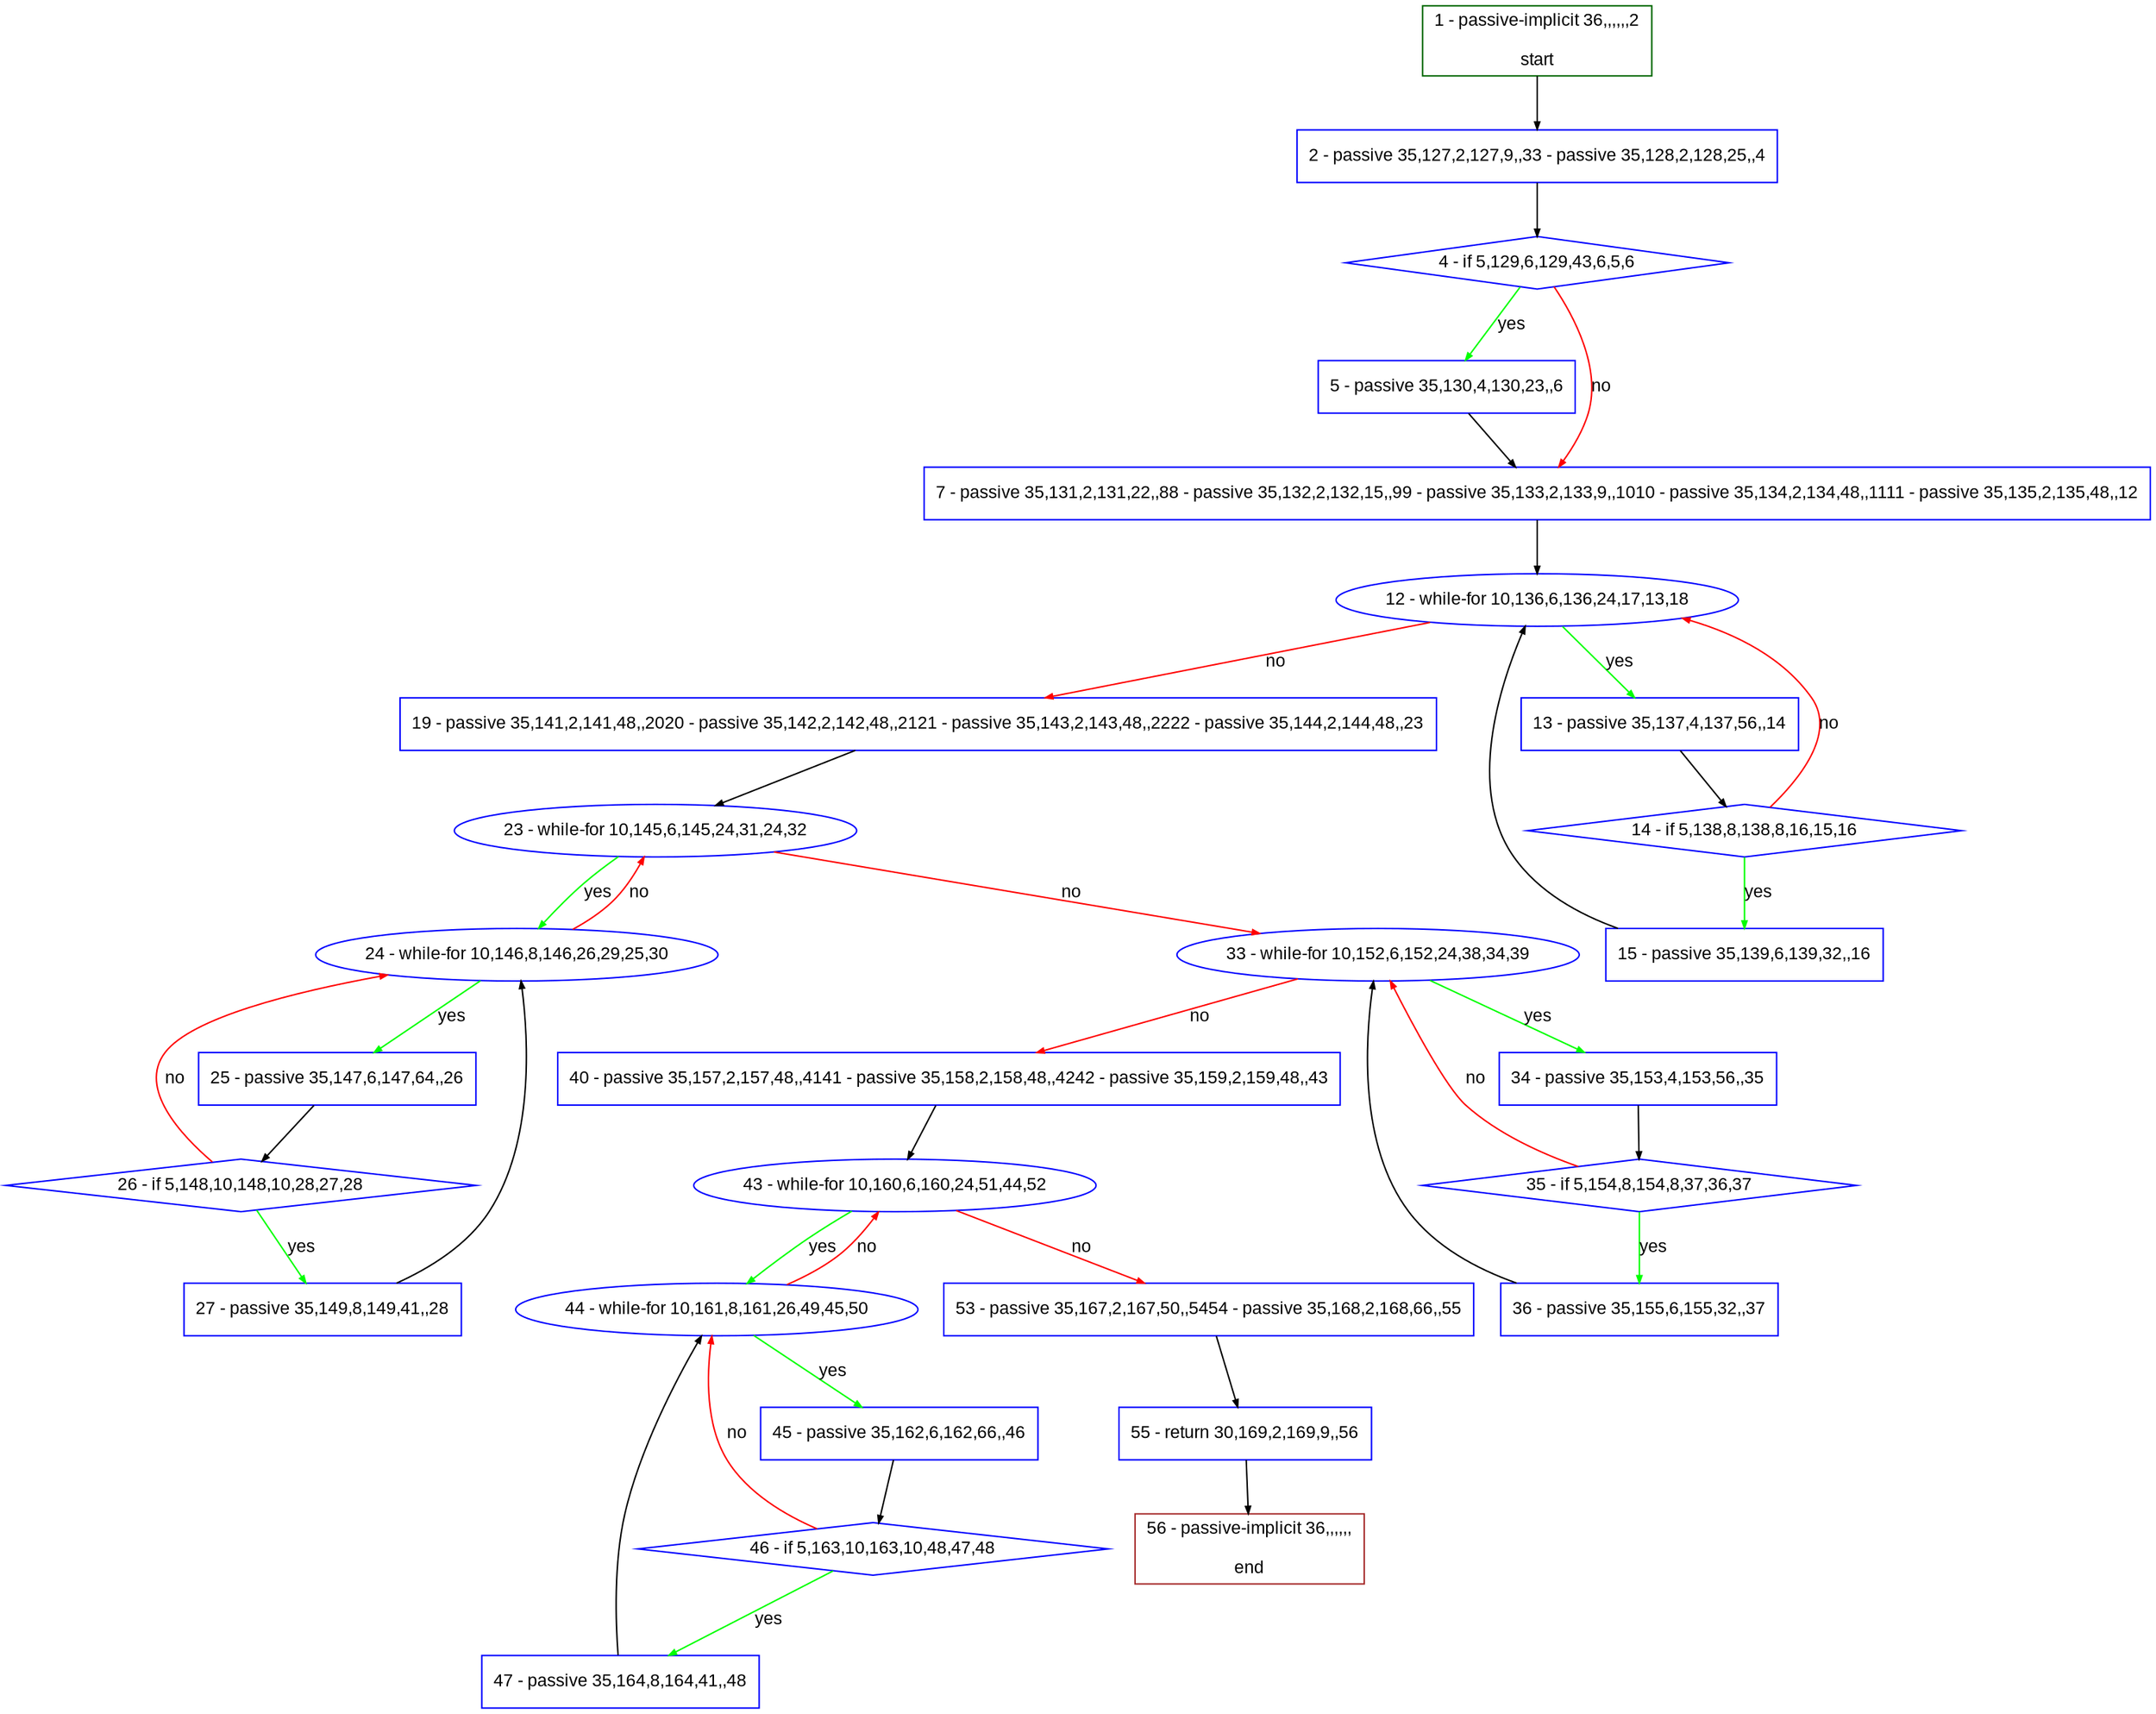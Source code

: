 digraph "" {
  graph [pack="true", label="", fontsize="12", packmode="clust", fontname="Arial", fillcolor="#FFFFCC", bgcolor="white", style="rounded,filled", compound="true"];
  node [node_initialized="no", label="", color="grey", fontsize="12", fillcolor="white", fontname="Arial", style="filled", shape="rectangle", compound="true", fixedsize="false"];
  edge [fontcolor="black", arrowhead="normal", arrowtail="none", arrowsize="0.5", ltail="", label="", color="black", fontsize="12", lhead="", fontname="Arial", dir="forward", compound="true"];
  __N1 [label="2 - passive 35,127,2,127,9,,33 - passive 35,128,2,128,25,,4", color="#0000ff", fillcolor="#ffffff", style="filled", shape="box"];
  __N2 [label="1 - passive-implicit 36,,,,,,2\n\nstart", color="#006400", fillcolor="#ffffff", style="filled", shape="box"];
  __N3 [label="4 - if 5,129,6,129,43,6,5,6", color="#0000ff", fillcolor="#ffffff", style="filled", shape="diamond"];
  __N4 [label="5 - passive 35,130,4,130,23,,6", color="#0000ff", fillcolor="#ffffff", style="filled", shape="box"];
  __N5 [label="7 - passive 35,131,2,131,22,,88 - passive 35,132,2,132,15,,99 - passive 35,133,2,133,9,,1010 - passive 35,134,2,134,48,,1111 - passive 35,135,2,135,48,,12", color="#0000ff", fillcolor="#ffffff", style="filled", shape="box"];
  __N6 [label="12 - while-for 10,136,6,136,24,17,13,18", color="#0000ff", fillcolor="#ffffff", style="filled", shape="oval"];
  __N7 [label="13 - passive 35,137,4,137,56,,14", color="#0000ff", fillcolor="#ffffff", style="filled", shape="box"];
  __N8 [label="19 - passive 35,141,2,141,48,,2020 - passive 35,142,2,142,48,,2121 - passive 35,143,2,143,48,,2222 - passive 35,144,2,144,48,,23", color="#0000ff", fillcolor="#ffffff", style="filled", shape="box"];
  __N9 [label="14 - if 5,138,8,138,8,16,15,16", color="#0000ff", fillcolor="#ffffff", style="filled", shape="diamond"];
  __N10 [label="15 - passive 35,139,6,139,32,,16", color="#0000ff", fillcolor="#ffffff", style="filled", shape="box"];
  __N11 [label="23 - while-for 10,145,6,145,24,31,24,32", color="#0000ff", fillcolor="#ffffff", style="filled", shape="oval"];
  __N12 [label="24 - while-for 10,146,8,146,26,29,25,30", color="#0000ff", fillcolor="#ffffff", style="filled", shape="oval"];
  __N13 [label="33 - while-for 10,152,6,152,24,38,34,39", color="#0000ff", fillcolor="#ffffff", style="filled", shape="oval"];
  __N14 [label="25 - passive 35,147,6,147,64,,26", color="#0000ff", fillcolor="#ffffff", style="filled", shape="box"];
  __N15 [label="26 - if 5,148,10,148,10,28,27,28", color="#0000ff", fillcolor="#ffffff", style="filled", shape="diamond"];
  __N16 [label="27 - passive 35,149,8,149,41,,28", color="#0000ff", fillcolor="#ffffff", style="filled", shape="box"];
  __N17 [label="34 - passive 35,153,4,153,56,,35", color="#0000ff", fillcolor="#ffffff", style="filled", shape="box"];
  __N18 [label="40 - passive 35,157,2,157,48,,4141 - passive 35,158,2,158,48,,4242 - passive 35,159,2,159,48,,43", color="#0000ff", fillcolor="#ffffff", style="filled", shape="box"];
  __N19 [label="35 - if 5,154,8,154,8,37,36,37", color="#0000ff", fillcolor="#ffffff", style="filled", shape="diamond"];
  __N20 [label="36 - passive 35,155,6,155,32,,37", color="#0000ff", fillcolor="#ffffff", style="filled", shape="box"];
  __N21 [label="43 - while-for 10,160,6,160,24,51,44,52", color="#0000ff", fillcolor="#ffffff", style="filled", shape="oval"];
  __N22 [label="44 - while-for 10,161,8,161,26,49,45,50", color="#0000ff", fillcolor="#ffffff", style="filled", shape="oval"];
  __N23 [label="53 - passive 35,167,2,167,50,,5454 - passive 35,168,2,168,66,,55", color="#0000ff", fillcolor="#ffffff", style="filled", shape="box"];
  __N24 [label="45 - passive 35,162,6,162,66,,46", color="#0000ff", fillcolor="#ffffff", style="filled", shape="box"];
  __N25 [label="46 - if 5,163,10,163,10,48,47,48", color="#0000ff", fillcolor="#ffffff", style="filled", shape="diamond"];
  __N26 [label="47 - passive 35,164,8,164,41,,48", color="#0000ff", fillcolor="#ffffff", style="filled", shape="box"];
  __N27 [label="55 - return 30,169,2,169,9,,56", color="#0000ff", fillcolor="#ffffff", style="filled", shape="box"];
  __N28 [label="56 - passive-implicit 36,,,,,,\n\nend", color="#a52a2a", fillcolor="#ffffff", style="filled", shape="box"];
  __N2 -> __N1 [arrowhead="normal", arrowtail="none", color="#000000", label="", dir="forward"];
  __N1 -> __N3 [arrowhead="normal", arrowtail="none", color="#000000", label="", dir="forward"];
  __N3 -> __N4 [arrowhead="normal", arrowtail="none", color="#00ff00", label="yes", dir="forward"];
  __N3 -> __N5 [arrowhead="normal", arrowtail="none", color="#ff0000", label="no", dir="forward"];
  __N4 -> __N5 [arrowhead="normal", arrowtail="none", color="#000000", label="", dir="forward"];
  __N5 -> __N6 [arrowhead="normal", arrowtail="none", color="#000000", label="", dir="forward"];
  __N6 -> __N7 [arrowhead="normal", arrowtail="none", color="#00ff00", label="yes", dir="forward"];
  __N6 -> __N8 [arrowhead="normal", arrowtail="none", color="#ff0000", label="no", dir="forward"];
  __N7 -> __N9 [arrowhead="normal", arrowtail="none", color="#000000", label="", dir="forward"];
  __N9 -> __N6 [arrowhead="normal", arrowtail="none", color="#ff0000", label="no", dir="forward"];
  __N9 -> __N10 [arrowhead="normal", arrowtail="none", color="#00ff00", label="yes", dir="forward"];
  __N10 -> __N6 [arrowhead="normal", arrowtail="none", color="#000000", label="", dir="forward"];
  __N8 -> __N11 [arrowhead="normal", arrowtail="none", color="#000000", label="", dir="forward"];
  __N11 -> __N12 [arrowhead="normal", arrowtail="none", color="#00ff00", label="yes", dir="forward"];
  __N12 -> __N11 [arrowhead="normal", arrowtail="none", color="#ff0000", label="no", dir="forward"];
  __N11 -> __N13 [arrowhead="normal", arrowtail="none", color="#ff0000", label="no", dir="forward"];
  __N12 -> __N14 [arrowhead="normal", arrowtail="none", color="#00ff00", label="yes", dir="forward"];
  __N14 -> __N15 [arrowhead="normal", arrowtail="none", color="#000000", label="", dir="forward"];
  __N15 -> __N12 [arrowhead="normal", arrowtail="none", color="#ff0000", label="no", dir="forward"];
  __N15 -> __N16 [arrowhead="normal", arrowtail="none", color="#00ff00", label="yes", dir="forward"];
  __N16 -> __N12 [arrowhead="normal", arrowtail="none", color="#000000", label="", dir="forward"];
  __N13 -> __N17 [arrowhead="normal", arrowtail="none", color="#00ff00", label="yes", dir="forward"];
  __N13 -> __N18 [arrowhead="normal", arrowtail="none", color="#ff0000", label="no", dir="forward"];
  __N17 -> __N19 [arrowhead="normal", arrowtail="none", color="#000000", label="", dir="forward"];
  __N19 -> __N13 [arrowhead="normal", arrowtail="none", color="#ff0000", label="no", dir="forward"];
  __N19 -> __N20 [arrowhead="normal", arrowtail="none", color="#00ff00", label="yes", dir="forward"];
  __N20 -> __N13 [arrowhead="normal", arrowtail="none", color="#000000", label="", dir="forward"];
  __N18 -> __N21 [arrowhead="normal", arrowtail="none", color="#000000", label="", dir="forward"];
  __N21 -> __N22 [arrowhead="normal", arrowtail="none", color="#00ff00", label="yes", dir="forward"];
  __N22 -> __N21 [arrowhead="normal", arrowtail="none", color="#ff0000", label="no", dir="forward"];
  __N21 -> __N23 [arrowhead="normal", arrowtail="none", color="#ff0000", label="no", dir="forward"];
  __N22 -> __N24 [arrowhead="normal", arrowtail="none", color="#00ff00", label="yes", dir="forward"];
  __N24 -> __N25 [arrowhead="normal", arrowtail="none", color="#000000", label="", dir="forward"];
  __N25 -> __N22 [arrowhead="normal", arrowtail="none", color="#ff0000", label="no", dir="forward"];
  __N25 -> __N26 [arrowhead="normal", arrowtail="none", color="#00ff00", label="yes", dir="forward"];
  __N26 -> __N22 [arrowhead="normal", arrowtail="none", color="#000000", label="", dir="forward"];
  __N23 -> __N27 [arrowhead="normal", arrowtail="none", color="#000000", label="", dir="forward"];
  __N27 -> __N28 [arrowhead="normal", arrowtail="none", color="#000000", label="", dir="forward"];
}
